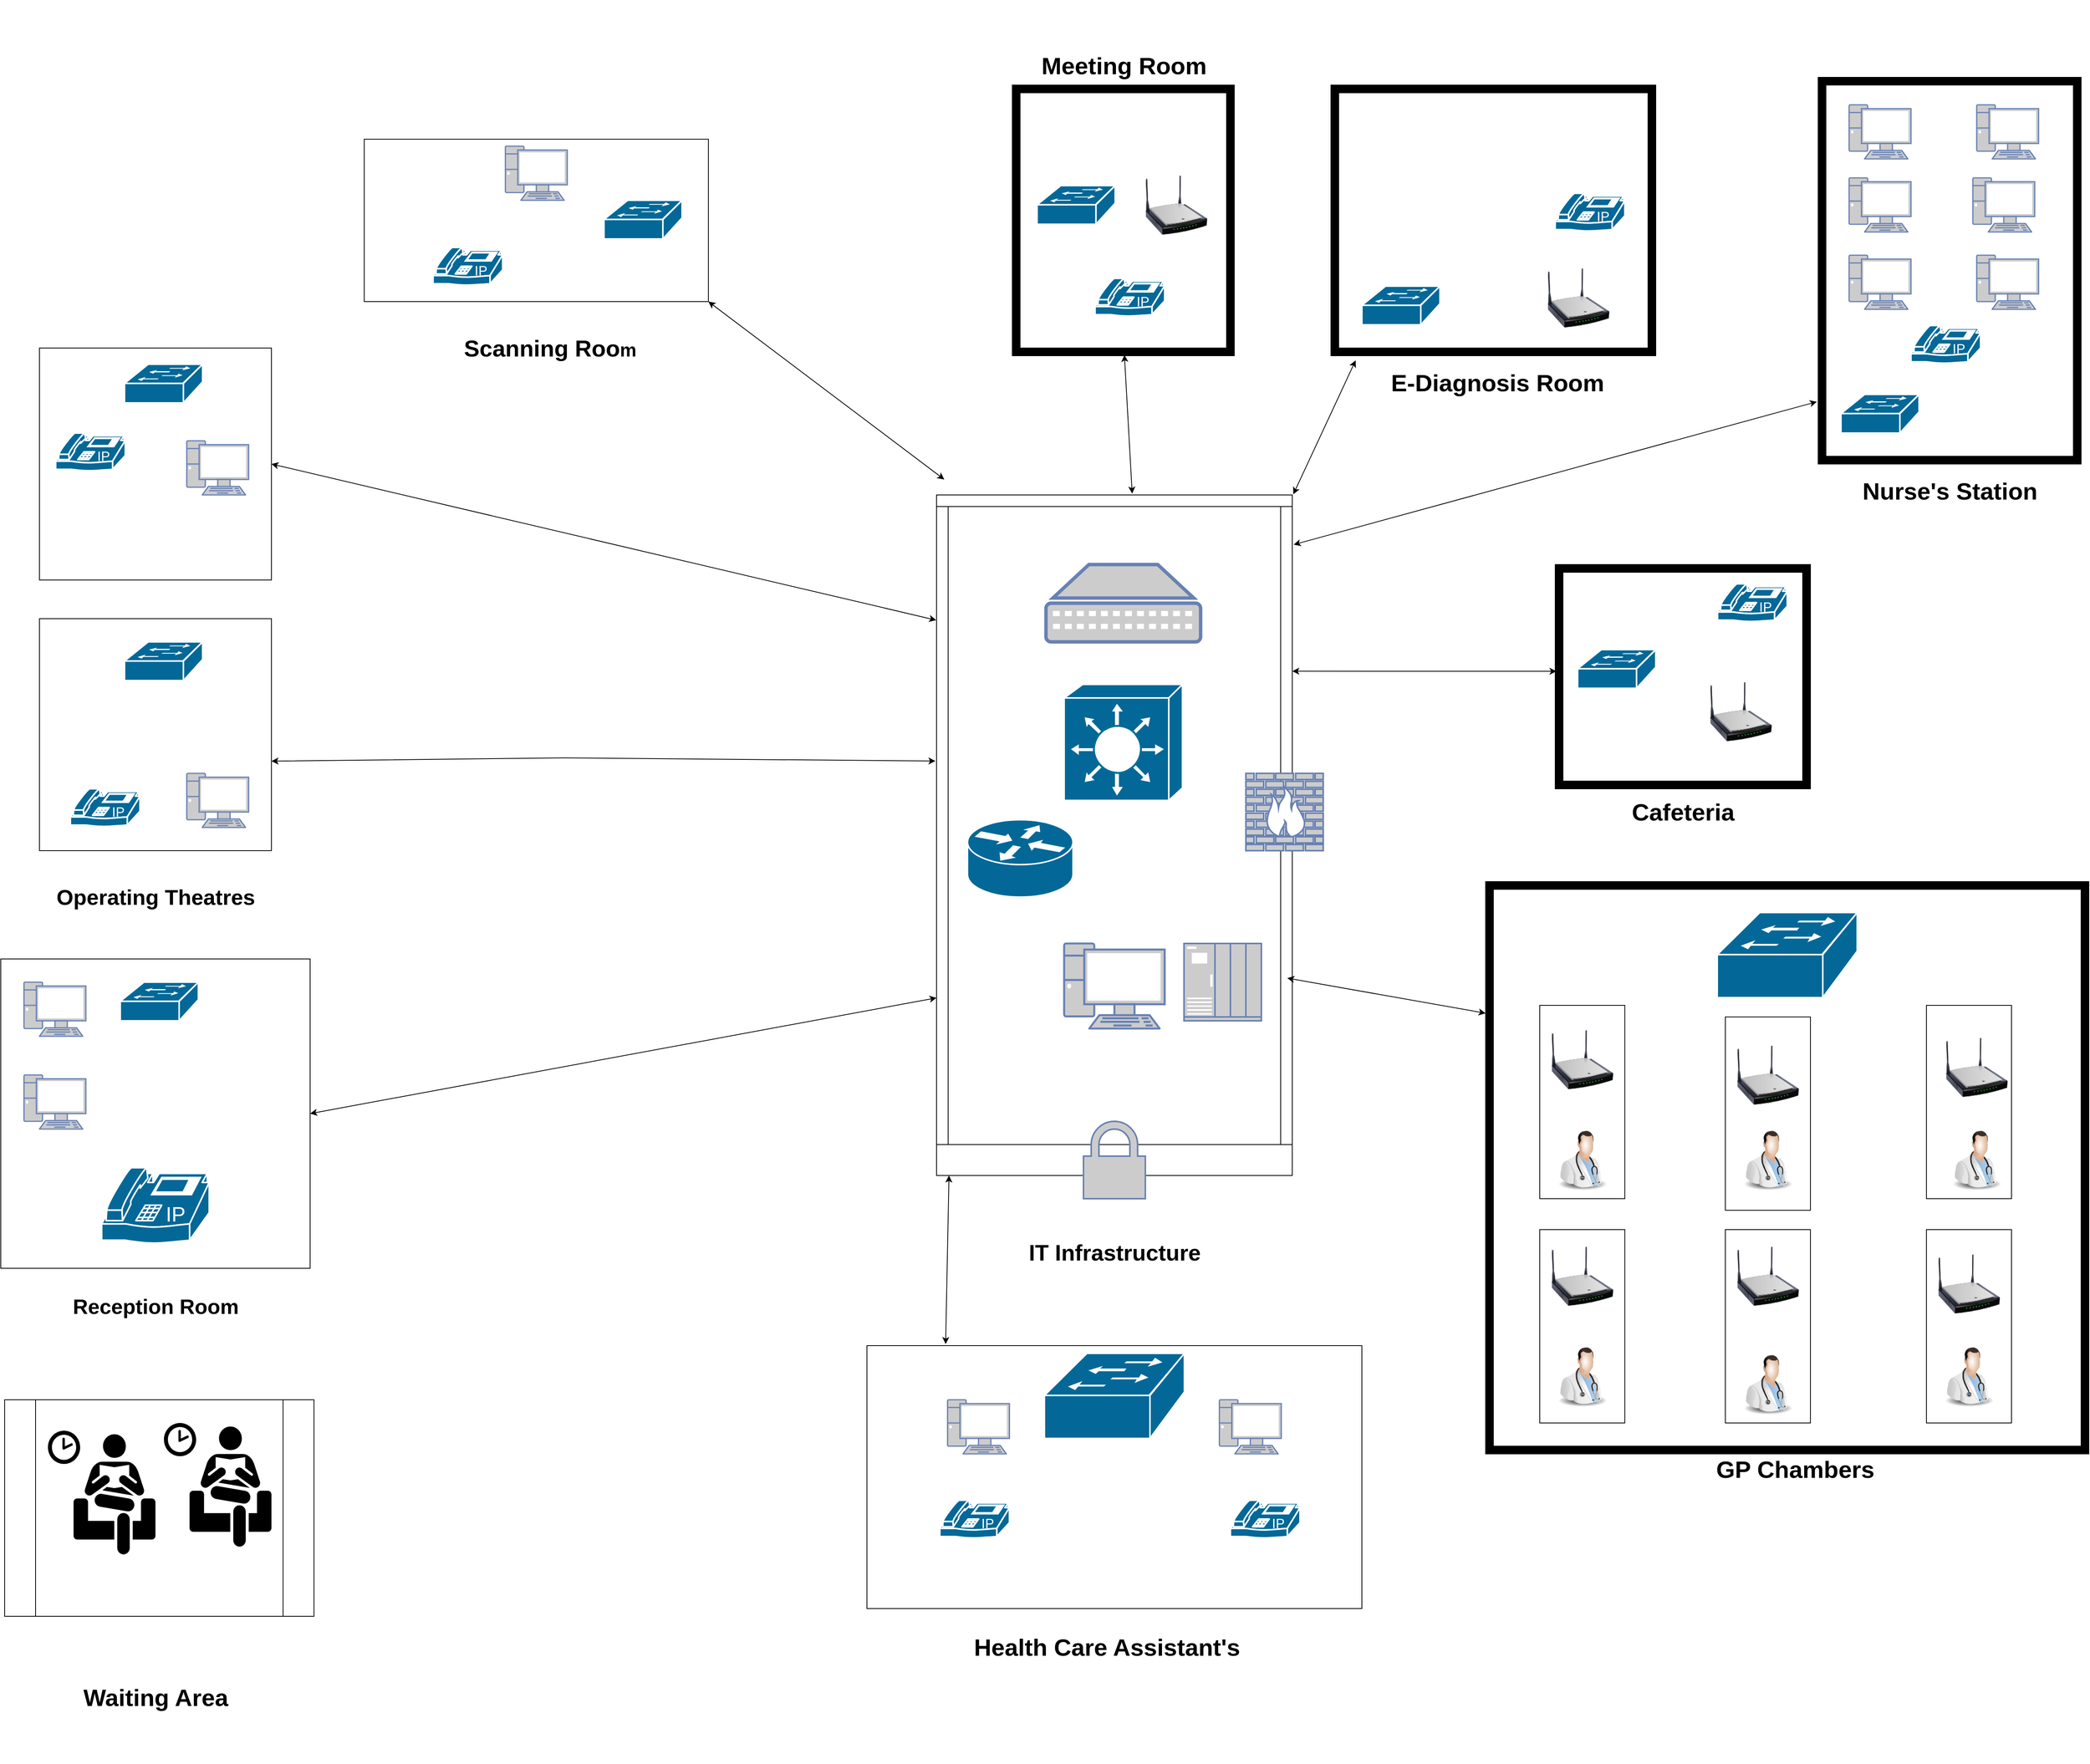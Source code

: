 <mxfile version="24.3.0" type="github">
  <diagram id="HK-v-iasPtkXijUS41WX" name="Page-1">
    <mxGraphModel dx="5285" dy="3030" grid="1" gridSize="10" guides="1" tooltips="1" connect="1" arrows="1" fold="1" page="1" pageScale="1" pageWidth="850" pageHeight="1100" math="0" shadow="0">
      <root>
        <mxCell id="0" />
        <mxCell id="1" parent="0" />
        <mxCell id="Fa00gK-TbnuEyR8pVeVM-1" value="" style="verticalLabelPosition=bottom;dashed=0;shadow=0;html=1;align=center;verticalAlign=top;shape=mxgraph.cabinets.cabinet;hasStand=1" vertex="1" parent="1">
          <mxGeometry x="-70" y="230" width="460" height="880" as="geometry" />
        </mxCell>
        <mxCell id="Fa00gK-TbnuEyR8pVeVM-2" value="" style="shape=mxgraph.cisco.switches.layer_3_switch;sketch=0;html=1;pointerEvents=1;dashed=0;fillColor=#036897;strokeColor=#ffffff;strokeWidth=2;verticalLabelPosition=bottom;verticalAlign=top;align=center;outlineConnect=0;" vertex="1" parent="1">
          <mxGeometry x="95" y="475" width="153" height="150" as="geometry" />
        </mxCell>
        <mxCell id="Fa00gK-TbnuEyR8pVeVM-4" value="" style="shape=mxgraph.cisco.routers.router;sketch=0;html=1;pointerEvents=1;dashed=0;fillColor=#036897;strokeColor=#ffffff;strokeWidth=2;verticalLabelPosition=bottom;verticalAlign=top;align=center;outlineConnect=0;" vertex="1" parent="1">
          <mxGeometry x="-30" y="650" width="136.5" height="100" as="geometry" />
        </mxCell>
        <mxCell id="Fa00gK-TbnuEyR8pVeVM-5" value="" style="fontColor=#0066CC;verticalAlign=top;verticalLabelPosition=bottom;labelPosition=center;align=center;html=1;outlineConnect=0;fillColor=#CCCCCC;strokeColor=#6881B3;gradientColor=none;gradientDirection=north;strokeWidth=2;shape=mxgraph.networks.ups_enterprise;" vertex="1" parent="1">
          <mxGeometry x="250" y="810" width="100" height="100" as="geometry" />
        </mxCell>
        <mxCell id="Fa00gK-TbnuEyR8pVeVM-6" value="" style="fontColor=#0066CC;verticalAlign=top;verticalLabelPosition=bottom;labelPosition=center;align=center;html=1;outlineConnect=0;fillColor=#CCCCCC;strokeColor=#6881B3;gradientColor=none;gradientDirection=north;strokeWidth=2;shape=mxgraph.networks.pc;" vertex="1" parent="1">
          <mxGeometry x="95" y="810" width="130" height="110" as="geometry" />
        </mxCell>
        <mxCell id="Fa00gK-TbnuEyR8pVeVM-7" value="" style="fontColor=#0066CC;verticalAlign=top;verticalLabelPosition=bottom;labelPosition=center;align=center;html=1;outlineConnect=0;fillColor=#CCCCCC;strokeColor=#6881B3;gradientColor=none;gradientDirection=north;strokeWidth=2;shape=mxgraph.networks.secured;" vertex="1" parent="1">
          <mxGeometry x="120" y="1040" width="80" height="100" as="geometry" />
        </mxCell>
        <mxCell id="Fa00gK-TbnuEyR8pVeVM-8" value="" style="fontColor=#0066CC;verticalAlign=top;verticalLabelPosition=bottom;labelPosition=center;align=center;html=1;outlineConnect=0;fillColor=#CCCCCC;strokeColor=#6881B3;gradientColor=none;gradientDirection=north;strokeWidth=2;shape=mxgraph.networks.patch_panel;" vertex="1" parent="1">
          <mxGeometry x="71.5" y="320" width="200" height="100" as="geometry" />
        </mxCell>
        <mxCell id="Fa00gK-TbnuEyR8pVeVM-9" value="" style="fontColor=#0066CC;verticalAlign=top;verticalLabelPosition=bottom;labelPosition=center;align=center;html=1;outlineConnect=0;fillColor=#CCCCCC;strokeColor=#6881B3;gradientColor=none;gradientDirection=north;strokeWidth=2;shape=mxgraph.networks.firewall;" vertex="1" parent="1">
          <mxGeometry x="330" y="590" width="100" height="100" as="geometry" />
        </mxCell>
        <mxCell id="Fa00gK-TbnuEyR8pVeVM-10" value="&lt;font style=&quot;font-size: 29px;&quot;&gt;IT Infrastructure&lt;/font&gt;" style="text;strokeColor=none;fillColor=none;html=1;fontSize=24;fontStyle=1;verticalAlign=middle;align=center;" vertex="1" parent="1">
          <mxGeometry x="24.25" y="1120" width="271.5" height="180" as="geometry" />
        </mxCell>
        <mxCell id="Fa00gK-TbnuEyR8pVeVM-11" value="" style="whiteSpace=wrap;html=1;aspect=fixed;" vertex="1" parent="1">
          <mxGeometry x="-1230" y="40" width="300" height="300" as="geometry" />
        </mxCell>
        <mxCell id="Fa00gK-TbnuEyR8pVeVM-12" value="" style="whiteSpace=wrap;html=1;aspect=fixed;" vertex="1" parent="1">
          <mxGeometry x="-1230" y="390" width="300" height="300" as="geometry" />
        </mxCell>
        <mxCell id="Fa00gK-TbnuEyR8pVeVM-13" value="&lt;font style=&quot;font-size: 28px;&quot;&gt;Operating Theatres&lt;/font&gt;" style="text;strokeColor=none;fillColor=none;html=1;fontSize=24;fontStyle=1;verticalAlign=middle;align=center;" vertex="1" parent="1">
          <mxGeometry x="-1130" y="730" width="100" height="40" as="geometry" />
        </mxCell>
        <mxCell id="Fa00gK-TbnuEyR8pVeVM-14" value="" style="whiteSpace=wrap;html=1;aspect=fixed;" vertex="1" parent="1">
          <mxGeometry x="-1280" y="830" width="400" height="400" as="geometry" />
        </mxCell>
        <mxCell id="Fa00gK-TbnuEyR8pVeVM-15" value="&lt;font style=&quot;font-size: 27px;&quot;&gt;Reception Room&lt;/font&gt;" style="text;strokeColor=none;fillColor=none;html=1;fontSize=24;fontStyle=1;verticalAlign=middle;align=center;" vertex="1" parent="1">
          <mxGeometry x="-1130" y="1260" width="100" height="40" as="geometry" />
        </mxCell>
        <mxCell id="Fa00gK-TbnuEyR8pVeVM-16" value="" style="rounded=0;whiteSpace=wrap;html=1;" vertex="1" parent="1">
          <mxGeometry x="-810" y="-230" width="445" height="210" as="geometry" />
        </mxCell>
        <mxCell id="Fa00gK-TbnuEyR8pVeVM-17" value="&lt;font style=&quot;font-size: 30px;&quot;&gt;Scanning Roo&lt;/font&gt;m" style="text;strokeColor=none;fillColor=none;html=1;fontSize=24;fontStyle=1;verticalAlign=middle;align=center;" vertex="1" parent="1">
          <mxGeometry x="-620" y="20" width="100" height="40" as="geometry" />
        </mxCell>
        <mxCell id="Fa00gK-TbnuEyR8pVeVM-20" value="" style="endArrow=classic;startArrow=classic;html=1;rounded=0;entryX=-0.003;entryY=0.391;entryDx=0;entryDy=0;entryPerimeter=0;exitX=1;exitY=0.614;exitDx=0;exitDy=0;exitPerimeter=0;" edge="1" parent="1" source="Fa00gK-TbnuEyR8pVeVM-12" target="Fa00gK-TbnuEyR8pVeVM-1">
          <mxGeometry width="50" height="50" relative="1" as="geometry">
            <mxPoint x="-750" y="570" as="sourcePoint" />
            <mxPoint x="-350" y="570" as="targetPoint" />
            <Array as="points">
              <mxPoint x="-550" y="570" />
            </Array>
          </mxGeometry>
        </mxCell>
        <mxCell id="Fa00gK-TbnuEyR8pVeVM-21" value="" style="shape=process;whiteSpace=wrap;html=1;backgroundOutline=1;" vertex="1" parent="1">
          <mxGeometry x="-1275" y="1400" width="400" height="280" as="geometry" />
        </mxCell>
        <mxCell id="Fa00gK-TbnuEyR8pVeVM-22" value="" style="shape=mxgraph.signs.people.waiting_room_2;html=1;pointerEvents=1;fillColor=#000000;strokeColor=none;verticalLabelPosition=bottom;verticalAlign=top;align=center;" vertex="1" parent="1">
          <mxGeometry x="-1219" y="1440" width="139" height="160" as="geometry" />
        </mxCell>
        <mxCell id="Fa00gK-TbnuEyR8pVeVM-23" value="" style="shape=mxgraph.signs.people.waiting_room_2;html=1;pointerEvents=1;fillColor=#000000;strokeColor=none;verticalLabelPosition=bottom;verticalAlign=top;align=center;" vertex="1" parent="1">
          <mxGeometry x="-1069" y="1430" width="139" height="160" as="geometry" />
        </mxCell>
        <mxCell id="Fa00gK-TbnuEyR8pVeVM-24" value="&lt;font style=&quot;font-size: 31px;&quot;&gt;Waiting Area&lt;/font&gt;" style="text;strokeColor=none;fillColor=none;html=1;fontSize=24;fontStyle=1;verticalAlign=middle;align=center;" vertex="1" parent="1">
          <mxGeometry x="-1245" y="1700" width="330" height="170" as="geometry" />
        </mxCell>
        <mxCell id="Fa00gK-TbnuEyR8pVeVM-26" value="" style="verticalLabelPosition=bottom;html=1;verticalAlign=top;align=center;shape=mxgraph.floorplan.room;fillColor=strokeColor;" vertex="1" parent="1">
          <mxGeometry x="28" y="-300" width="287" height="350" as="geometry" />
        </mxCell>
        <mxCell id="Fa00gK-TbnuEyR8pVeVM-27" value="" style="verticalLabelPosition=bottom;html=1;verticalAlign=top;align=center;shape=mxgraph.floorplan.room;fillColor=strokeColor;fontSize=36;" vertex="1" parent="1">
          <mxGeometry x="440" y="-300" width="420" height="350" as="geometry" />
        </mxCell>
        <mxCell id="Fa00gK-TbnuEyR8pVeVM-28" value="" style="verticalLabelPosition=bottom;html=1;verticalAlign=top;align=center;shape=mxgraph.floorplan.room;fillColor=strokeColor;" vertex="1" parent="1">
          <mxGeometry x="1070" y="-310" width="340" height="500" as="geometry" />
        </mxCell>
        <mxCell id="Fa00gK-TbnuEyR8pVeVM-29" value="" style="verticalLabelPosition=bottom;html=1;verticalAlign=top;align=center;shape=mxgraph.floorplan.room;fillColor=strokeColor;" vertex="1" parent="1">
          <mxGeometry x="730" y="320" width="330" height="290" as="geometry" />
        </mxCell>
        <mxCell id="Fa00gK-TbnuEyR8pVeVM-30" value="&lt;font style=&quot;font-size: 31px;&quot;&gt;Cafeteria&lt;/font&gt;" style="text;strokeColor=none;fillColor=none;html=1;fontSize=24;fontStyle=1;verticalAlign=middle;align=center;" vertex="1" parent="1">
          <mxGeometry x="845" y="620" width="100" height="40" as="geometry" />
        </mxCell>
        <mxCell id="Fa00gK-TbnuEyR8pVeVM-31" value="&lt;span style=&quot;font-size: 31px;&quot;&gt;Nurse&#39;s Station&lt;/span&gt;" style="text;strokeColor=none;fillColor=none;html=1;fontSize=24;fontStyle=1;verticalAlign=middle;align=center;" vertex="1" parent="1">
          <mxGeometry x="1075" y="140" width="330" height="170" as="geometry" />
        </mxCell>
        <mxCell id="Fa00gK-TbnuEyR8pVeVM-32" value="&lt;span style=&quot;font-size: 31px;&quot;&gt;E-Diagnosis Room&lt;/span&gt;" style="text;strokeColor=none;fillColor=none;html=1;fontSize=24;fontStyle=1;verticalAlign=middle;align=center;" vertex="1" parent="1">
          <mxGeometry x="490" width="330" height="170" as="geometry" />
        </mxCell>
        <mxCell id="Fa00gK-TbnuEyR8pVeVM-33" value="&lt;span style=&quot;font-size: 31px;&quot;&gt;Meeting Room&lt;/span&gt;" style="text;strokeColor=none;fillColor=none;html=1;fontSize=24;fontStyle=1;verticalAlign=middle;align=center;" vertex="1" parent="1">
          <mxGeometry x="6.5" y="-410" width="330" height="170" as="geometry" />
        </mxCell>
        <mxCell id="Fa00gK-TbnuEyR8pVeVM-34" value="" style="verticalLabelPosition=bottom;html=1;verticalAlign=top;align=center;shape=mxgraph.floorplan.room;fillColor=strokeColor;" vertex="1" parent="1">
          <mxGeometry x="640" y="730" width="780" height="740" as="geometry" />
        </mxCell>
        <mxCell id="Fa00gK-TbnuEyR8pVeVM-35" value="&lt;span style=&quot;font-size: 31px;&quot;&gt;GP Chambers&lt;/span&gt;" style="text;strokeColor=none;fillColor=none;html=1;fontSize=24;fontStyle=1;verticalAlign=middle;align=center;" vertex="1" parent="1">
          <mxGeometry x="990" y="1470" width="100" height="40" as="geometry" />
        </mxCell>
        <mxCell id="Fa00gK-TbnuEyR8pVeVM-37" value="" style="rounded=0;whiteSpace=wrap;html=1;" vertex="1" parent="1">
          <mxGeometry x="-160" y="1330" width="640" height="340" as="geometry" />
        </mxCell>
        <mxCell id="Fa00gK-TbnuEyR8pVeVM-38" value="&lt;span style=&quot;font-size: 31px;&quot;&gt;Health Care Assistant&#39;s&lt;/span&gt;" style="text;strokeColor=none;fillColor=none;html=1;fontSize=24;fontStyle=1;verticalAlign=middle;align=center;" vertex="1" parent="1">
          <mxGeometry x="100" y="1700" width="100" height="40" as="geometry" />
        </mxCell>
        <mxCell id="Fa00gK-TbnuEyR8pVeVM-39" value="" style="shape=mxgraph.cisco.switches.workgroup_switch;sketch=0;html=1;pointerEvents=1;dashed=0;fillColor=#036897;strokeColor=#ffffff;strokeWidth=2;verticalLabelPosition=bottom;verticalAlign=top;align=center;outlineConnect=0;" vertex="1" parent="1">
          <mxGeometry x="-1120" y="61" width="101" height="50" as="geometry" />
        </mxCell>
        <mxCell id="Fa00gK-TbnuEyR8pVeVM-40" value="" style="shape=mxgraph.cisco.switches.workgroup_switch;sketch=0;html=1;pointerEvents=1;dashed=0;fillColor=#036897;strokeColor=#ffffff;strokeWidth=2;verticalLabelPosition=bottom;verticalAlign=top;align=center;outlineConnect=0;" vertex="1" parent="1">
          <mxGeometry x="-1120" y="420" width="101" height="50" as="geometry" />
        </mxCell>
        <mxCell id="Fa00gK-TbnuEyR8pVeVM-41" value="" style="fontColor=#0066CC;verticalAlign=top;verticalLabelPosition=bottom;labelPosition=center;align=center;html=1;outlineConnect=0;fillColor=#CCCCCC;strokeColor=#6881B3;gradientColor=none;gradientDirection=north;strokeWidth=2;shape=mxgraph.networks.pc;" vertex="1" parent="1">
          <mxGeometry x="-1039.5" y="160" width="80" height="70" as="geometry" />
        </mxCell>
        <mxCell id="Fa00gK-TbnuEyR8pVeVM-42" value="" style="fontColor=#0066CC;verticalAlign=top;verticalLabelPosition=bottom;labelPosition=center;align=center;html=1;outlineConnect=0;fillColor=#CCCCCC;strokeColor=#6881B3;gradientColor=none;gradientDirection=north;strokeWidth=2;shape=mxgraph.networks.pc;" vertex="1" parent="1">
          <mxGeometry x="-1039.5" y="590" width="80" height="70" as="geometry" />
        </mxCell>
        <mxCell id="Fa00gK-TbnuEyR8pVeVM-43" value="" style="shape=image;html=1;verticalAlign=top;verticalLabelPosition=bottom;labelBackgroundColor=#ffffff;imageAspect=0;aspect=fixed;image=https://cdn3.iconfinder.com/data/icons/medical-equipment-33/512/MedicIcon-19-19-128.png;fontSize=36;" vertex="1" parent="1">
          <mxGeometry x="-1209" y="240" width="89" height="89" as="geometry" />
        </mxCell>
        <mxCell id="Fa00gK-TbnuEyR8pVeVM-44" value="" style="shape=image;html=1;verticalAlign=top;verticalLabelPosition=bottom;labelBackgroundColor=#ffffff;imageAspect=0;aspect=fixed;image=https://cdn3.iconfinder.com/data/icons/medical-equipment-33/512/MedicIcon-19-19-128.png;fontSize=36;" vertex="1" parent="1">
          <mxGeometry x="-1209" y="490" width="89" height="89" as="geometry" />
        </mxCell>
        <mxCell id="Fa00gK-TbnuEyR8pVeVM-45" value="" style="shape=mxgraph.cisco.modems_and_phones.ip_phone;sketch=0;html=1;pointerEvents=1;dashed=0;fillColor=#036897;strokeColor=#ffffff;strokeWidth=2;verticalLabelPosition=bottom;verticalAlign=top;align=center;outlineConnect=0;" vertex="1" parent="1">
          <mxGeometry x="-1190" y="610" width="90" height="50" as="geometry" />
        </mxCell>
        <mxCell id="Fa00gK-TbnuEyR8pVeVM-46" value="" style="shape=mxgraph.cisco.modems_and_phones.ip_phone;sketch=0;html=1;pointerEvents=1;dashed=0;fillColor=#036897;strokeColor=#ffffff;strokeWidth=2;verticalLabelPosition=bottom;verticalAlign=top;align=center;outlineConnect=0;" vertex="1" parent="1">
          <mxGeometry x="-1209" y="150" width="90" height="50" as="geometry" />
        </mxCell>
        <mxCell id="Fa00gK-TbnuEyR8pVeVM-47" value="" style="fontColor=#0066CC;verticalAlign=top;verticalLabelPosition=bottom;labelPosition=center;align=center;html=1;outlineConnect=0;fillColor=#CCCCCC;strokeColor=#6881B3;gradientColor=none;gradientDirection=north;strokeWidth=2;shape=mxgraph.networks.pc;" vertex="1" parent="1">
          <mxGeometry x="-1250" y="860" width="80" height="70" as="geometry" />
        </mxCell>
        <mxCell id="Fa00gK-TbnuEyR8pVeVM-48" value="" style="fontColor=#0066CC;verticalAlign=top;verticalLabelPosition=bottom;labelPosition=center;align=center;html=1;outlineConnect=0;fillColor=#CCCCCC;strokeColor=#6881B3;gradientColor=none;gradientDirection=north;strokeWidth=2;shape=mxgraph.networks.pc;" vertex="1" parent="1">
          <mxGeometry x="-1250" y="980" width="80" height="70" as="geometry" />
        </mxCell>
        <mxCell id="Fa00gK-TbnuEyR8pVeVM-49" value="" style="shape=mxgraph.cisco.switches.workgroup_switch;sketch=0;html=1;pointerEvents=1;dashed=0;fillColor=#036897;strokeColor=#ffffff;strokeWidth=2;verticalLabelPosition=bottom;verticalAlign=top;align=center;outlineConnect=0;" vertex="1" parent="1">
          <mxGeometry x="-1125.5" y="860" width="101" height="50" as="geometry" />
        </mxCell>
        <mxCell id="Fa00gK-TbnuEyR8pVeVM-50" value="" style="shape=mxgraph.cisco.modems_and_phones.ip_phone;sketch=0;html=1;pointerEvents=1;dashed=0;fillColor=#036897;strokeColor=#ffffff;strokeWidth=2;verticalLabelPosition=bottom;verticalAlign=top;align=center;outlineConnect=0;" vertex="1" parent="1">
          <mxGeometry x="-1149.5" y="1100" width="139" height="100" as="geometry" />
        </mxCell>
        <mxCell id="Fa00gK-TbnuEyR8pVeVM-51" value="" style="shape=image;html=1;verticalAlign=top;verticalLabelPosition=bottom;labelBackgroundColor=#ffffff;imageAspect=0;aspect=fixed;image=https://cdn0.iconfinder.com/data/icons/evericons-24px-vol-1/24/creditcard-scan-128.png;fontSize=36;" vertex="1" parent="1">
          <mxGeometry x="-780" y="-210" width="59" height="59" as="geometry" />
        </mxCell>
        <mxCell id="Fa00gK-TbnuEyR8pVeVM-52" value="" style="shape=mxgraph.cisco.modems_and_phones.ip_phone;sketch=0;html=1;pointerEvents=1;dashed=0;fillColor=#036897;strokeColor=#ffffff;strokeWidth=2;verticalLabelPosition=bottom;verticalAlign=top;align=center;outlineConnect=0;" vertex="1" parent="1">
          <mxGeometry x="-721" y="-90" width="90" height="50" as="geometry" />
        </mxCell>
        <mxCell id="Fa00gK-TbnuEyR8pVeVM-53" value="" style="fontColor=#0066CC;verticalAlign=top;verticalLabelPosition=bottom;labelPosition=center;align=center;html=1;outlineConnect=0;fillColor=#CCCCCC;strokeColor=#6881B3;gradientColor=none;gradientDirection=north;strokeWidth=2;shape=mxgraph.networks.pc;" vertex="1" parent="1">
          <mxGeometry x="-627.5" y="-221" width="80" height="70" as="geometry" />
        </mxCell>
        <mxCell id="Fa00gK-TbnuEyR8pVeVM-54" value="" style="shape=mxgraph.cisco.switches.workgroup_switch;sketch=0;html=1;pointerEvents=1;dashed=0;fillColor=#036897;strokeColor=#ffffff;strokeWidth=2;verticalLabelPosition=bottom;verticalAlign=top;align=center;outlineConnect=0;" vertex="1" parent="1">
          <mxGeometry x="-500" y="-151" width="101" height="50" as="geometry" />
        </mxCell>
        <mxCell id="Fa00gK-TbnuEyR8pVeVM-55" value="" style="shape=image;html=1;verticalAlign=top;verticalLabelPosition=bottom;labelBackgroundColor=#ffffff;imageAspect=0;aspect=fixed;image=https://cdn4.iconfinder.com/data/icons/internet-networking-and-communication-glyph-24/24/Laptop_video_call_video_chat_video_conference_voice_chatting-128.png;fontSize=36;" vertex="1" parent="1">
          <mxGeometry x="134.25" y="-284.5" width="74.5" height="74.5" as="geometry" />
        </mxCell>
        <mxCell id="Fa00gK-TbnuEyR8pVeVM-56" value="" style="shape=mxgraph.cisco.modems_and_phones.ip_phone;sketch=0;html=1;pointerEvents=1;dashed=0;fillColor=#036897;strokeColor=#ffffff;strokeWidth=2;verticalLabelPosition=bottom;verticalAlign=top;align=center;outlineConnect=0;" vertex="1" parent="1">
          <mxGeometry x="135" y="-50" width="90" height="50" as="geometry" />
        </mxCell>
        <mxCell id="Fa00gK-TbnuEyR8pVeVM-57" value="" style="shape=mxgraph.cisco.switches.workgroup_switch;sketch=0;html=1;pointerEvents=1;dashed=0;fillColor=#036897;strokeColor=#ffffff;strokeWidth=2;verticalLabelPosition=bottom;verticalAlign=top;align=center;outlineConnect=0;" vertex="1" parent="1">
          <mxGeometry x="60" y="-170" width="101" height="50" as="geometry" />
        </mxCell>
        <mxCell id="Fa00gK-TbnuEyR8pVeVM-58" value="" style="shape=image;html=1;verticalAlign=top;verticalLabelPosition=bottom;labelBackgroundColor=#ffffff;imageAspect=0;aspect=fixed;image=https://cdn0.iconfinder.com/data/icons/evericons-24px-vol-1/24/creditcard-scan-128.png;fontSize=36;" vertex="1" parent="1">
          <mxGeometry x="480" y="-269" width="59" height="59" as="geometry" />
        </mxCell>
        <mxCell id="Fa00gK-TbnuEyR8pVeVM-59" value="" style="shape=mxgraph.cisco.switches.workgroup_switch;sketch=0;html=1;pointerEvents=1;dashed=0;fillColor=#036897;strokeColor=#ffffff;strokeWidth=2;verticalLabelPosition=bottom;verticalAlign=top;align=center;outlineConnect=0;" vertex="1" parent="1">
          <mxGeometry x="480" y="-40" width="101" height="50" as="geometry" />
        </mxCell>
        <mxCell id="Fa00gK-TbnuEyR8pVeVM-60" value="" style="shape=mxgraph.cisco.modems_and_phones.ip_phone;sketch=0;html=1;pointerEvents=1;dashed=0;fillColor=#036897;strokeColor=#ffffff;strokeWidth=2;verticalLabelPosition=bottom;verticalAlign=top;align=center;outlineConnect=0;" vertex="1" parent="1">
          <mxGeometry x="730" y="-160" width="90" height="50" as="geometry" />
        </mxCell>
        <mxCell id="Fa00gK-TbnuEyR8pVeVM-61" value="" style="shape=image;html=1;verticalAlign=top;verticalLabelPosition=bottom;labelBackgroundColor=#ffffff;imageAspect=0;aspect=fixed;image=https://cdn4.iconfinder.com/data/icons/internet-networking-and-communication-glyph-24/24/Laptop_video_call_video_chat_video_conference_voice_chatting-128.png;fontSize=36;" vertex="1" parent="1">
          <mxGeometry x="612.75" y="-269" width="74.5" height="74.5" as="geometry" />
        </mxCell>
        <mxCell id="Fa00gK-TbnuEyR8pVeVM-62" value="" style="fontColor=#0066CC;verticalAlign=top;verticalLabelPosition=bottom;labelPosition=center;align=center;html=1;outlineConnect=0;fillColor=#CCCCCC;strokeColor=#6881B3;gradientColor=none;gradientDirection=north;strokeWidth=2;shape=mxgraph.networks.pc;" vertex="1" parent="1">
          <mxGeometry x="1110" y="-274.5" width="80" height="70" as="geometry" />
        </mxCell>
        <mxCell id="Fa00gK-TbnuEyR8pVeVM-63" value="" style="fontColor=#0066CC;verticalAlign=top;verticalLabelPosition=bottom;labelPosition=center;align=center;html=1;outlineConnect=0;fillColor=#CCCCCC;strokeColor=#6881B3;gradientColor=none;gradientDirection=north;strokeWidth=2;shape=mxgraph.networks.pc;" vertex="1" parent="1">
          <mxGeometry x="1110" y="-180" width="80" height="70" as="geometry" />
        </mxCell>
        <mxCell id="Fa00gK-TbnuEyR8pVeVM-64" value="" style="fontColor=#0066CC;verticalAlign=top;verticalLabelPosition=bottom;labelPosition=center;align=center;html=1;outlineConnect=0;fillColor=#CCCCCC;strokeColor=#6881B3;gradientColor=none;gradientDirection=north;strokeWidth=2;shape=mxgraph.networks.pc;" vertex="1" parent="1">
          <mxGeometry x="1110" y="-80" width="80" height="70" as="geometry" />
        </mxCell>
        <mxCell id="Fa00gK-TbnuEyR8pVeVM-65" value="" style="fontColor=#0066CC;verticalAlign=top;verticalLabelPosition=bottom;labelPosition=center;align=center;html=1;outlineConnect=0;fillColor=#CCCCCC;strokeColor=#6881B3;gradientColor=none;gradientDirection=north;strokeWidth=2;shape=mxgraph.networks.pc;" vertex="1" parent="1">
          <mxGeometry x="1275" y="-274.5" width="80" height="70" as="geometry" />
        </mxCell>
        <mxCell id="Fa00gK-TbnuEyR8pVeVM-66" value="" style="fontColor=#0066CC;verticalAlign=top;verticalLabelPosition=bottom;labelPosition=center;align=center;html=1;outlineConnect=0;fillColor=#CCCCCC;strokeColor=#6881B3;gradientColor=none;gradientDirection=north;strokeWidth=2;shape=mxgraph.networks.pc;" vertex="1" parent="1">
          <mxGeometry x="1270" y="-180" width="80" height="70" as="geometry" />
        </mxCell>
        <mxCell id="Fa00gK-TbnuEyR8pVeVM-67" value="" style="fontColor=#0066CC;verticalAlign=top;verticalLabelPosition=bottom;labelPosition=center;align=center;html=1;outlineConnect=0;fillColor=#CCCCCC;strokeColor=#6881B3;gradientColor=none;gradientDirection=north;strokeWidth=2;shape=mxgraph.networks.pc;" vertex="1" parent="1">
          <mxGeometry x="1275" y="-80" width="80" height="70" as="geometry" />
        </mxCell>
        <mxCell id="Fa00gK-TbnuEyR8pVeVM-68" value="" style="shape=mxgraph.cisco.modems_and_phones.ip_phone;sketch=0;html=1;pointerEvents=1;dashed=0;fillColor=#036897;strokeColor=#ffffff;strokeWidth=2;verticalLabelPosition=bottom;verticalAlign=top;align=center;outlineConnect=0;" vertex="1" parent="1">
          <mxGeometry x="1190" y="11" width="90" height="50" as="geometry" />
        </mxCell>
        <mxCell id="Fa00gK-TbnuEyR8pVeVM-69" value="" style="shape=mxgraph.cisco.switches.workgroup_switch;sketch=0;html=1;pointerEvents=1;dashed=0;fillColor=#036897;strokeColor=#ffffff;strokeWidth=2;verticalLabelPosition=bottom;verticalAlign=top;align=center;outlineConnect=0;" vertex="1" parent="1">
          <mxGeometry x="1099.5" y="100" width="101" height="50" as="geometry" />
        </mxCell>
        <mxCell id="Fa00gK-TbnuEyR8pVeVM-70" value="" style="shape=mxgraph.cisco.switches.workgroup_switch;sketch=0;html=1;pointerEvents=1;dashed=0;fillColor=#036897;strokeColor=#ffffff;strokeWidth=2;verticalLabelPosition=bottom;verticalAlign=top;align=center;outlineConnect=0;" vertex="1" parent="1">
          <mxGeometry x="759" y="430" width="101" height="50" as="geometry" />
        </mxCell>
        <mxCell id="Fa00gK-TbnuEyR8pVeVM-71" value="" style="shape=mxgraph.cisco.modems_and_phones.ip_phone;sketch=0;html=1;pointerEvents=1;dashed=0;fillColor=#036897;strokeColor=#ffffff;strokeWidth=2;verticalLabelPosition=bottom;verticalAlign=top;align=center;outlineConnect=0;" vertex="1" parent="1">
          <mxGeometry x="940" y="345" width="90" height="50" as="geometry" />
        </mxCell>
        <mxCell id="Fa00gK-TbnuEyR8pVeVM-72" value="" style="shape=mxgraph.cisco.switches.workgroup_switch;sketch=0;html=1;pointerEvents=1;dashed=0;fillColor=#036897;strokeColor=#ffffff;strokeWidth=2;verticalLabelPosition=bottom;verticalAlign=top;align=center;outlineConnect=0;" vertex="1" parent="1">
          <mxGeometry x="939.5" y="770" width="181" height="110" as="geometry" />
        </mxCell>
        <mxCell id="Fa00gK-TbnuEyR8pVeVM-73" value="" style="rounded=0;whiteSpace=wrap;html=1;rotation=90;" vertex="1" parent="1">
          <mxGeometry x="640" y="960" width="250" height="110" as="geometry" />
        </mxCell>
        <mxCell id="Fa00gK-TbnuEyR8pVeVM-74" value="" style="rounded=0;whiteSpace=wrap;html=1;rotation=90;" vertex="1" parent="1">
          <mxGeometry x="880" y="975" width="250" height="110" as="geometry" />
        </mxCell>
        <mxCell id="Fa00gK-TbnuEyR8pVeVM-75" value="" style="rounded=0;whiteSpace=wrap;html=1;rotation=90;" vertex="1" parent="1">
          <mxGeometry x="1140" y="960" width="250" height="110" as="geometry" />
        </mxCell>
        <mxCell id="Fa00gK-TbnuEyR8pVeVM-76" value="" style="rounded=0;whiteSpace=wrap;html=1;rotation=90;" vertex="1" parent="1">
          <mxGeometry x="640" y="1250" width="250" height="110" as="geometry" />
        </mxCell>
        <mxCell id="Fa00gK-TbnuEyR8pVeVM-77" value="" style="rounded=0;whiteSpace=wrap;html=1;rotation=90;" vertex="1" parent="1">
          <mxGeometry x="880" y="1250" width="250" height="110" as="geometry" />
        </mxCell>
        <mxCell id="Fa00gK-TbnuEyR8pVeVM-78" value="" style="rounded=0;whiteSpace=wrap;html=1;rotation=90;" vertex="1" parent="1">
          <mxGeometry x="1140" y="1250" width="250" height="110" as="geometry" />
        </mxCell>
        <mxCell id="Fa00gK-TbnuEyR8pVeVM-80" value="" style="image;html=1;image=img/lib/clip_art/networking/Wireless_Router_N_128x128.png" vertex="1" parent="1">
          <mxGeometry x="725" y="920" width="80" height="80" as="geometry" />
        </mxCell>
        <mxCell id="Fa00gK-TbnuEyR8pVeVM-81" value="" style="image;html=1;image=img/lib/clip_art/networking/Wireless_Router_N_128x128.png" vertex="1" parent="1">
          <mxGeometry x="965" y="940" width="80" height="80" as="geometry" />
        </mxCell>
        <mxCell id="Fa00gK-TbnuEyR8pVeVM-82" value="" style="image;html=1;image=img/lib/clip_art/networking/Wireless_Router_N_128x128.png" vertex="1" parent="1">
          <mxGeometry x="1235" y="930" width="80" height="80" as="geometry" />
        </mxCell>
        <mxCell id="Fa00gK-TbnuEyR8pVeVM-83" value="" style="image;html=1;image=img/lib/clip_art/networking/Wireless_Router_N_128x128.png" vertex="1" parent="1">
          <mxGeometry x="725" y="1200" width="80" height="80" as="geometry" />
        </mxCell>
        <mxCell id="Fa00gK-TbnuEyR8pVeVM-84" value="" style="image;html=1;image=img/lib/clip_art/networking/Wireless_Router_N_128x128.png" vertex="1" parent="1">
          <mxGeometry x="965" y="1200" width="80" height="80" as="geometry" />
        </mxCell>
        <mxCell id="Fa00gK-TbnuEyR8pVeVM-85" value="" style="image;html=1;image=img/lib/clip_art/networking/Wireless_Router_N_128x128.png" vertex="1" parent="1">
          <mxGeometry x="1225" y="1210" width="80" height="80" as="geometry" />
        </mxCell>
        <mxCell id="Fa00gK-TbnuEyR8pVeVM-86" value="" style="image;html=1;image=img/lib/clip_art/people/Doctor_Man_128x128.png" vertex="1" parent="1">
          <mxGeometry x="725" y="1050" width="80" height="80" as="geometry" />
        </mxCell>
        <mxCell id="Fa00gK-TbnuEyR8pVeVM-87" value="" style="image;html=1;image=img/lib/clip_art/people/Doctor_Man_128x128.png" vertex="1" parent="1">
          <mxGeometry x="965" y="1050" width="80" height="80" as="geometry" />
        </mxCell>
        <mxCell id="Fa00gK-TbnuEyR8pVeVM-88" value="" style="image;html=1;image=img/lib/clip_art/people/Doctor_Man_128x128.png" vertex="1" parent="1">
          <mxGeometry x="1235" y="1050" width="80" height="80" as="geometry" />
        </mxCell>
        <mxCell id="Fa00gK-TbnuEyR8pVeVM-89" value="" style="image;html=1;image=img/lib/clip_art/people/Doctor_Man_128x128.png" vertex="1" parent="1">
          <mxGeometry x="725" y="1330" width="80" height="80" as="geometry" />
        </mxCell>
        <mxCell id="Fa00gK-TbnuEyR8pVeVM-90" value="" style="image;html=1;image=img/lib/clip_art/people/Doctor_Man_128x128.png" vertex="1" parent="1">
          <mxGeometry x="965" y="1340" width="80" height="80" as="geometry" />
        </mxCell>
        <mxCell id="Fa00gK-TbnuEyR8pVeVM-91" value="" style="image;html=1;image=img/lib/clip_art/people/Doctor_Man_128x128.png" vertex="1" parent="1">
          <mxGeometry x="1225" y="1330" width="80" height="80" as="geometry" />
        </mxCell>
        <mxCell id="Fa00gK-TbnuEyR8pVeVM-92" value="" style="image;html=1;image=img/lib/clip_art/networking/Wireless_Router_N_128x128.png" vertex="1" parent="1">
          <mxGeometry x="930" y="470" width="80" height="80" as="geometry" />
        </mxCell>
        <mxCell id="Fa00gK-TbnuEyR8pVeVM-93" value="" style="image;html=1;image=img/lib/clip_art/networking/Wireless_Router_N_128x128.png" vertex="1" parent="1">
          <mxGeometry x="200" y="-185" width="80" height="80" as="geometry" />
        </mxCell>
        <mxCell id="Fa00gK-TbnuEyR8pVeVM-94" value="" style="image;html=1;image=img/lib/clip_art/networking/Wireless_Router_N_128x128.png" vertex="1" parent="1">
          <mxGeometry x="720" y="-65" width="80" height="80" as="geometry" />
        </mxCell>
        <mxCell id="Fa00gK-TbnuEyR8pVeVM-95" value="" style="fontColor=#0066CC;verticalAlign=top;verticalLabelPosition=bottom;labelPosition=center;align=center;html=1;outlineConnect=0;fillColor=#CCCCCC;strokeColor=#6881B3;gradientColor=none;gradientDirection=north;strokeWidth=2;shape=mxgraph.networks.pc;" vertex="1" parent="1">
          <mxGeometry x="-55.75" y="1400" width="80" height="70" as="geometry" />
        </mxCell>
        <mxCell id="Fa00gK-TbnuEyR8pVeVM-96" value="" style="fontColor=#0066CC;verticalAlign=top;verticalLabelPosition=bottom;labelPosition=center;align=center;html=1;outlineConnect=0;fillColor=#CCCCCC;strokeColor=#6881B3;gradientColor=none;gradientDirection=north;strokeWidth=2;shape=mxgraph.networks.pc;" vertex="1" parent="1">
          <mxGeometry x="295.75" y="1400" width="80" height="70" as="geometry" />
        </mxCell>
        <mxCell id="Fa00gK-TbnuEyR8pVeVM-97" value="" style="shape=mxgraph.cisco.modems_and_phones.ip_phone;sketch=0;html=1;pointerEvents=1;dashed=0;fillColor=#036897;strokeColor=#ffffff;strokeWidth=2;verticalLabelPosition=bottom;verticalAlign=top;align=center;outlineConnect=0;" vertex="1" parent="1">
          <mxGeometry x="-65.75" y="1530" width="90" height="50" as="geometry" />
        </mxCell>
        <mxCell id="Fa00gK-TbnuEyR8pVeVM-98" value="" style="shape=mxgraph.cisco.modems_and_phones.ip_phone;sketch=0;html=1;pointerEvents=1;dashed=0;fillColor=#036897;strokeColor=#ffffff;strokeWidth=2;verticalLabelPosition=bottom;verticalAlign=top;align=center;outlineConnect=0;" vertex="1" parent="1">
          <mxGeometry x="310" y="1530" width="90" height="50" as="geometry" />
        </mxCell>
        <mxCell id="Fa00gK-TbnuEyR8pVeVM-99" value="" style="shape=mxgraph.cisco.switches.workgroup_switch;sketch=0;html=1;pointerEvents=1;dashed=0;fillColor=#036897;strokeColor=#ffffff;strokeWidth=2;verticalLabelPosition=bottom;verticalAlign=top;align=center;outlineConnect=0;" vertex="1" parent="1">
          <mxGeometry x="69.5" y="1340" width="181" height="110" as="geometry" />
        </mxCell>
        <mxCell id="Fa00gK-TbnuEyR8pVeVM-100" value="" style="endArrow=classic;startArrow=classic;html=1;rounded=0;exitX=1;exitY=0.5;exitDx=0;exitDy=0;entryX=-0.001;entryY=0.184;entryDx=0;entryDy=0;entryPerimeter=0;" edge="1" parent="1" source="Fa00gK-TbnuEyR8pVeVM-11" target="Fa00gK-TbnuEyR8pVeVM-1">
          <mxGeometry width="50" height="50" relative="1" as="geometry">
            <mxPoint x="-900" y="200" as="sourcePoint" />
            <mxPoint x="-90" y="390" as="targetPoint" />
          </mxGeometry>
        </mxCell>
        <mxCell id="Fa00gK-TbnuEyR8pVeVM-101" value="" style="endArrow=classic;startArrow=classic;html=1;rounded=0;exitX=1;exitY=1;exitDx=0;exitDy=0;" edge="1" parent="1" source="Fa00gK-TbnuEyR8pVeVM-16">
          <mxGeometry width="50" height="50" relative="1" as="geometry">
            <mxPoint x="-220" y="150" as="sourcePoint" />
            <mxPoint x="-60" y="210" as="targetPoint" />
          </mxGeometry>
        </mxCell>
        <mxCell id="Fa00gK-TbnuEyR8pVeVM-102" value="" style="endArrow=classic;startArrow=classic;html=1;rounded=0;exitX=0.55;exitY=-0.002;exitDx=0;exitDy=0;exitPerimeter=0;entryX=0.505;entryY=0.997;entryDx=0;entryDy=0;entryPerimeter=0;" edge="1" parent="1" source="Fa00gK-TbnuEyR8pVeVM-1" target="Fa00gK-TbnuEyR8pVeVM-26">
          <mxGeometry width="50" height="50" relative="1" as="geometry">
            <mxPoint x="140" y="200" as="sourcePoint" />
            <mxPoint x="180" y="140" as="targetPoint" />
          </mxGeometry>
        </mxCell>
        <mxCell id="Fa00gK-TbnuEyR8pVeVM-103" value="" style="endArrow=classic;startArrow=classic;html=1;rounded=0;entryX=0.076;entryY=1.017;entryDx=0;entryDy=0;entryPerimeter=0;exitX=1.003;exitY=-0.001;exitDx=0;exitDy=0;exitPerimeter=0;" edge="1" parent="1" source="Fa00gK-TbnuEyR8pVeVM-1" target="Fa00gK-TbnuEyR8pVeVM-27">
          <mxGeometry width="50" height="50" relative="1" as="geometry">
            <mxPoint x="400" y="220" as="sourcePoint" />
            <mxPoint x="450" y="170" as="targetPoint" />
          </mxGeometry>
        </mxCell>
        <mxCell id="Fa00gK-TbnuEyR8pVeVM-104" value="" style="endArrow=classic;startArrow=classic;html=1;rounded=0;entryX=-0.005;entryY=0.839;entryDx=0;entryDy=0;entryPerimeter=0;exitX=1.004;exitY=0.073;exitDx=0;exitDy=0;exitPerimeter=0;" edge="1" parent="1" source="Fa00gK-TbnuEyR8pVeVM-1" target="Fa00gK-TbnuEyR8pVeVM-28">
          <mxGeometry width="50" height="50" relative="1" as="geometry">
            <mxPoint x="460" y="280" as="sourcePoint" />
            <mxPoint x="510" y="230" as="targetPoint" />
          </mxGeometry>
        </mxCell>
        <mxCell id="Fa00gK-TbnuEyR8pVeVM-105" value="" style="endArrow=classic;startArrow=classic;html=1;rounded=0;entryX=0.005;entryY=0.476;entryDx=0;entryDy=0;entryPerimeter=0;exitX=1;exitY=0.259;exitDx=0;exitDy=0;exitPerimeter=0;" edge="1" parent="1" source="Fa00gK-TbnuEyR8pVeVM-1" target="Fa00gK-TbnuEyR8pVeVM-29">
          <mxGeometry width="50" height="50" relative="1" as="geometry">
            <mxPoint x="490" y="450" as="sourcePoint" />
            <mxPoint x="540" y="400" as="targetPoint" />
          </mxGeometry>
        </mxCell>
        <mxCell id="Fa00gK-TbnuEyR8pVeVM-106" value="" style="endArrow=classic;startArrow=classic;html=1;rounded=0;entryX=0;entryY=0.23;entryDx=0;entryDy=0;entryPerimeter=0;exitX=0.986;exitY=0.71;exitDx=0;exitDy=0;exitPerimeter=0;" edge="1" parent="1" source="Fa00gK-TbnuEyR8pVeVM-1" target="Fa00gK-TbnuEyR8pVeVM-34">
          <mxGeometry width="50" height="50" relative="1" as="geometry">
            <mxPoint x="470" y="870" as="sourcePoint" />
            <mxPoint x="520" y="820" as="targetPoint" />
          </mxGeometry>
        </mxCell>
        <mxCell id="Fa00gK-TbnuEyR8pVeVM-107" value="" style="endArrow=classic;startArrow=classic;html=1;rounded=0;entryX=0.035;entryY=1;entryDx=0;entryDy=0;entryPerimeter=0;exitX=0.159;exitY=-0.006;exitDx=0;exitDy=0;exitPerimeter=0;" edge="1" parent="1" source="Fa00gK-TbnuEyR8pVeVM-37" target="Fa00gK-TbnuEyR8pVeVM-1">
          <mxGeometry width="50" height="50" relative="1" as="geometry">
            <mxPoint x="-80" y="1220" as="sourcePoint" />
            <mxPoint x="-30" y="1170" as="targetPoint" />
          </mxGeometry>
        </mxCell>
        <mxCell id="Fa00gK-TbnuEyR8pVeVM-108" value="" style="endArrow=classic;startArrow=classic;html=1;rounded=0;exitX=1;exitY=0.5;exitDx=0;exitDy=0;entryX=0;entryY=0.739;entryDx=0;entryDy=0;entryPerimeter=0;" edge="1" parent="1" source="Fa00gK-TbnuEyR8pVeVM-14" target="Fa00gK-TbnuEyR8pVeVM-1">
          <mxGeometry width="50" height="50" relative="1" as="geometry">
            <mxPoint x="-280" y="980" as="sourcePoint" />
            <mxPoint x="-230" y="930" as="targetPoint" />
          </mxGeometry>
        </mxCell>
      </root>
    </mxGraphModel>
  </diagram>
</mxfile>
